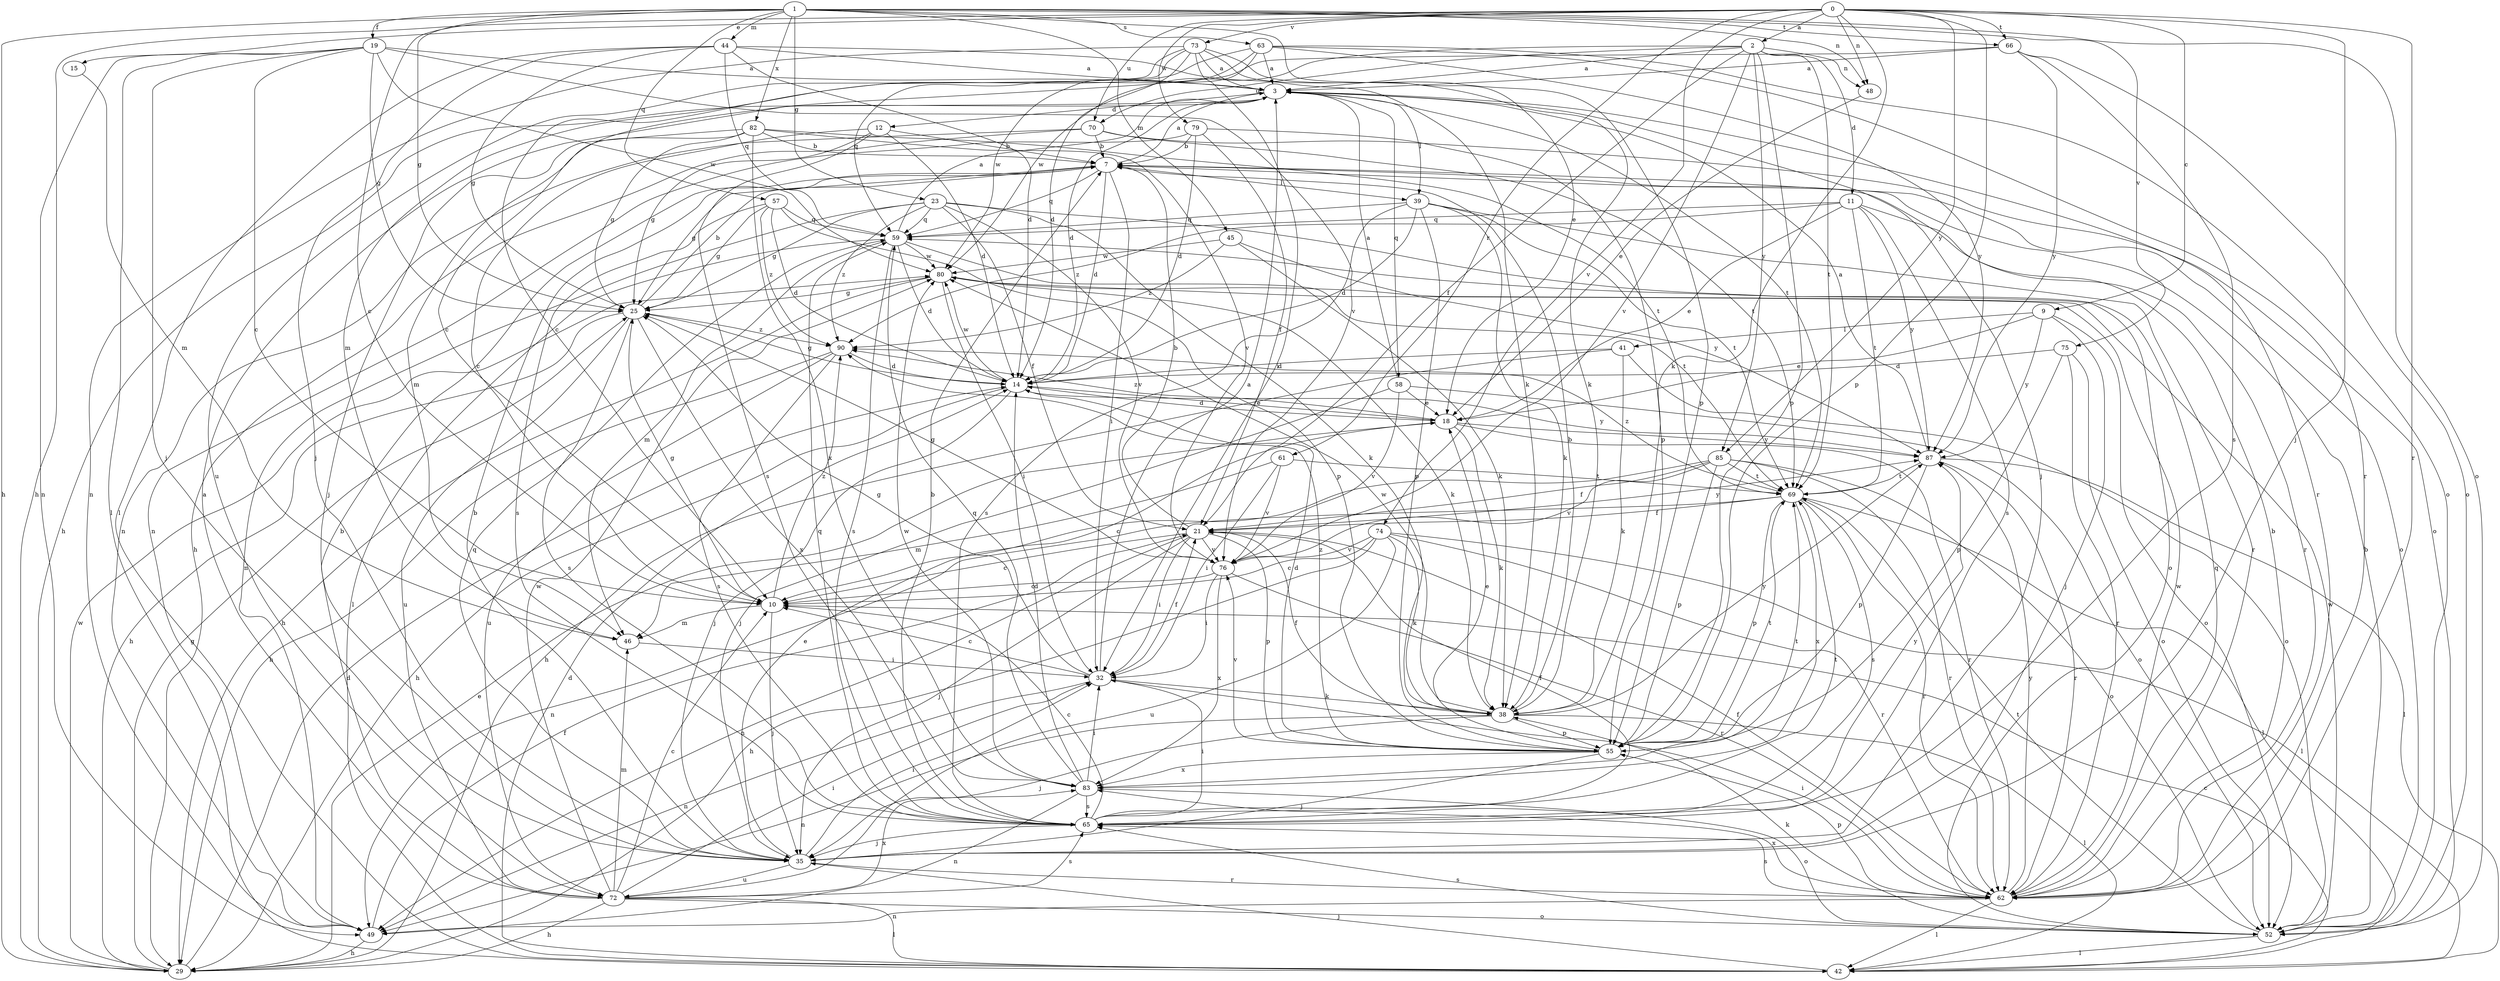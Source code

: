 strict digraph  {
0;
1;
2;
3;
7;
9;
10;
11;
12;
14;
15;
18;
19;
21;
23;
25;
29;
32;
35;
38;
39;
41;
42;
44;
45;
46;
48;
49;
52;
55;
57;
58;
59;
61;
62;
63;
65;
66;
69;
70;
72;
73;
74;
75;
76;
79;
80;
82;
83;
85;
87;
90;
0 -> 2  [label=a];
0 -> 9  [label=c];
0 -> 15  [label=e];
0 -> 29  [label=h];
0 -> 35  [label=j];
0 -> 38  [label=k];
0 -> 48  [label=n];
0 -> 55  [label=p];
0 -> 61  [label=r];
0 -> 62  [label=r];
0 -> 66  [label=t];
0 -> 70  [label=u];
0 -> 73  [label=v];
0 -> 74  [label=v];
0 -> 79  [label=w];
0 -> 85  [label=y];
1 -> 10  [label=c];
1 -> 18  [label=e];
1 -> 19  [label=f];
1 -> 23  [label=g];
1 -> 25  [label=g];
1 -> 29  [label=h];
1 -> 44  [label=m];
1 -> 45  [label=m];
1 -> 48  [label=n];
1 -> 52  [label=o];
1 -> 57  [label=q];
1 -> 63  [label=s];
1 -> 66  [label=t];
1 -> 75  [label=v];
1 -> 82  [label=x];
2 -> 3  [label=a];
2 -> 11  [label=d];
2 -> 21  [label=f];
2 -> 48  [label=n];
2 -> 55  [label=p];
2 -> 69  [label=t];
2 -> 70  [label=u];
2 -> 76  [label=v];
2 -> 80  [label=w];
2 -> 85  [label=y];
3 -> 12  [label=d];
3 -> 14  [label=d];
3 -> 29  [label=h];
3 -> 35  [label=j];
3 -> 39  [label=l];
3 -> 58  [label=q];
3 -> 62  [label=r];
3 -> 69  [label=t];
7 -> 3  [label=a];
7 -> 14  [label=d];
7 -> 25  [label=g];
7 -> 32  [label=i];
7 -> 39  [label=l];
7 -> 52  [label=o];
7 -> 59  [label=q];
9 -> 18  [label=e];
9 -> 35  [label=j];
9 -> 41  [label=l];
9 -> 52  [label=o];
9 -> 87  [label=y];
10 -> 25  [label=g];
10 -> 35  [label=j];
10 -> 46  [label=m];
10 -> 90  [label=z];
11 -> 18  [label=e];
11 -> 59  [label=q];
11 -> 62  [label=r];
11 -> 65  [label=s];
11 -> 69  [label=t];
11 -> 87  [label=y];
11 -> 90  [label=z];
12 -> 7  [label=b];
12 -> 10  [label=c];
12 -> 14  [label=d];
12 -> 25  [label=g];
12 -> 65  [label=s];
14 -> 18  [label=e];
14 -> 25  [label=g];
14 -> 29  [label=h];
14 -> 35  [label=j];
14 -> 80  [label=w];
14 -> 87  [label=y];
15 -> 46  [label=m];
18 -> 14  [label=d];
18 -> 38  [label=k];
18 -> 62  [label=r];
18 -> 87  [label=y];
18 -> 90  [label=z];
19 -> 3  [label=a];
19 -> 10  [label=c];
19 -> 25  [label=g];
19 -> 35  [label=j];
19 -> 42  [label=l];
19 -> 49  [label=n];
19 -> 76  [label=v];
19 -> 80  [label=w];
21 -> 7  [label=b];
21 -> 10  [label=c];
21 -> 32  [label=i];
21 -> 35  [label=j];
21 -> 49  [label=n];
21 -> 55  [label=p];
21 -> 76  [label=v];
21 -> 87  [label=y];
23 -> 21  [label=f];
23 -> 25  [label=g];
23 -> 38  [label=k];
23 -> 49  [label=n];
23 -> 52  [label=o];
23 -> 59  [label=q];
23 -> 76  [label=v];
23 -> 90  [label=z];
25 -> 7  [label=b];
25 -> 29  [label=h];
25 -> 65  [label=s];
25 -> 72  [label=u];
25 -> 83  [label=x];
25 -> 90  [label=z];
29 -> 14  [label=d];
29 -> 18  [label=e];
29 -> 25  [label=g];
29 -> 80  [label=w];
32 -> 3  [label=a];
32 -> 10  [label=c];
32 -> 21  [label=f];
32 -> 25  [label=g];
32 -> 38  [label=k];
32 -> 49  [label=n];
35 -> 7  [label=b];
35 -> 18  [label=e];
35 -> 32  [label=i];
35 -> 59  [label=q];
35 -> 62  [label=r];
35 -> 72  [label=u];
38 -> 7  [label=b];
38 -> 21  [label=f];
38 -> 35  [label=j];
38 -> 42  [label=l];
38 -> 49  [label=n];
38 -> 55  [label=p];
38 -> 80  [label=w];
38 -> 87  [label=y];
39 -> 14  [label=d];
39 -> 38  [label=k];
39 -> 55  [label=p];
39 -> 59  [label=q];
39 -> 62  [label=r];
39 -> 65  [label=s];
39 -> 69  [label=t];
41 -> 14  [label=d];
41 -> 29  [label=h];
41 -> 38  [label=k];
41 -> 52  [label=o];
42 -> 10  [label=c];
42 -> 14  [label=d];
42 -> 35  [label=j];
44 -> 3  [label=a];
44 -> 14  [label=d];
44 -> 25  [label=g];
44 -> 35  [label=j];
44 -> 38  [label=k];
44 -> 42  [label=l];
44 -> 59  [label=q];
45 -> 38  [label=k];
45 -> 80  [label=w];
45 -> 87  [label=y];
45 -> 90  [label=z];
46 -> 32  [label=i];
48 -> 18  [label=e];
49 -> 21  [label=f];
49 -> 29  [label=h];
52 -> 7  [label=b];
52 -> 38  [label=k];
52 -> 42  [label=l];
52 -> 65  [label=s];
52 -> 69  [label=t];
52 -> 80  [label=w];
55 -> 14  [label=d];
55 -> 18  [label=e];
55 -> 35  [label=j];
55 -> 69  [label=t];
55 -> 76  [label=v];
55 -> 83  [label=x];
55 -> 90  [label=z];
57 -> 14  [label=d];
57 -> 25  [label=g];
57 -> 55  [label=p];
57 -> 59  [label=q];
57 -> 65  [label=s];
57 -> 90  [label=z];
58 -> 3  [label=a];
58 -> 18  [label=e];
58 -> 35  [label=j];
58 -> 52  [label=o];
58 -> 76  [label=v];
59 -> 3  [label=a];
59 -> 14  [label=d];
59 -> 42  [label=l];
59 -> 46  [label=m];
59 -> 65  [label=s];
59 -> 69  [label=t];
59 -> 80  [label=w];
61 -> 32  [label=i];
61 -> 46  [label=m];
61 -> 69  [label=t];
61 -> 76  [label=v];
62 -> 7  [label=b];
62 -> 21  [label=f];
62 -> 32  [label=i];
62 -> 42  [label=l];
62 -> 49  [label=n];
62 -> 55  [label=p];
62 -> 59  [label=q];
62 -> 65  [label=s];
62 -> 80  [label=w];
62 -> 83  [label=x];
62 -> 87  [label=y];
63 -> 3  [label=a];
63 -> 46  [label=m];
63 -> 52  [label=o];
63 -> 59  [label=q];
63 -> 62  [label=r];
63 -> 80  [label=w];
63 -> 87  [label=y];
65 -> 7  [label=b];
65 -> 10  [label=c];
65 -> 21  [label=f];
65 -> 32  [label=i];
65 -> 35  [label=j];
65 -> 59  [label=q];
65 -> 69  [label=t];
65 -> 87  [label=y];
66 -> 3  [label=a];
66 -> 10  [label=c];
66 -> 52  [label=o];
66 -> 65  [label=s];
66 -> 87  [label=y];
69 -> 21  [label=f];
69 -> 42  [label=l];
69 -> 49  [label=n];
69 -> 55  [label=p];
69 -> 62  [label=r];
69 -> 65  [label=s];
69 -> 83  [label=x];
69 -> 90  [label=z];
70 -> 7  [label=b];
70 -> 29  [label=h];
70 -> 49  [label=n];
70 -> 52  [label=o];
70 -> 69  [label=t];
72 -> 3  [label=a];
72 -> 7  [label=b];
72 -> 10  [label=c];
72 -> 29  [label=h];
72 -> 32  [label=i];
72 -> 42  [label=l];
72 -> 46  [label=m];
72 -> 52  [label=o];
72 -> 65  [label=s];
72 -> 80  [label=w];
72 -> 83  [label=x];
73 -> 3  [label=a];
73 -> 10  [label=c];
73 -> 14  [label=d];
73 -> 32  [label=i];
73 -> 38  [label=k];
73 -> 49  [label=n];
73 -> 55  [label=p];
73 -> 72  [label=u];
74 -> 10  [label=c];
74 -> 29  [label=h];
74 -> 38  [label=k];
74 -> 42  [label=l];
74 -> 62  [label=r];
74 -> 72  [label=u];
74 -> 76  [label=v];
75 -> 14  [label=d];
75 -> 52  [label=o];
75 -> 55  [label=p];
75 -> 62  [label=r];
76 -> 10  [label=c];
76 -> 25  [label=g];
76 -> 32  [label=i];
76 -> 62  [label=r];
76 -> 83  [label=x];
79 -> 7  [label=b];
79 -> 14  [label=d];
79 -> 21  [label=f];
79 -> 49  [label=n];
79 -> 55  [label=p];
80 -> 25  [label=g];
80 -> 29  [label=h];
80 -> 32  [label=i];
80 -> 38  [label=k];
82 -> 7  [label=b];
82 -> 25  [label=g];
82 -> 35  [label=j];
82 -> 46  [label=m];
82 -> 69  [label=t];
82 -> 76  [label=v];
82 -> 83  [label=x];
83 -> 14  [label=d];
83 -> 32  [label=i];
83 -> 49  [label=n];
83 -> 52  [label=o];
83 -> 59  [label=q];
83 -> 65  [label=s];
83 -> 69  [label=t];
83 -> 80  [label=w];
85 -> 10  [label=c];
85 -> 21  [label=f];
85 -> 52  [label=o];
85 -> 55  [label=p];
85 -> 62  [label=r];
85 -> 69  [label=t];
85 -> 76  [label=v];
87 -> 3  [label=a];
87 -> 42  [label=l];
87 -> 55  [label=p];
87 -> 62  [label=r];
87 -> 69  [label=t];
90 -> 14  [label=d];
90 -> 29  [label=h];
90 -> 65  [label=s];
90 -> 72  [label=u];
}
